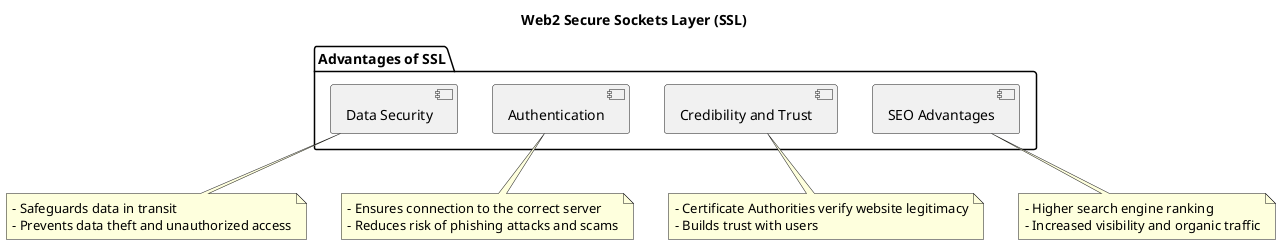 @startuml x

title Web2 Secure Sockets Layer (SSL)

package "Advantages of SSL" {
  [Data Security]
  [Authentication]
  [Credibility and Trust]
  [SEO Advantages]
}

note bottom of [Data Security]
  - Safeguards data in transit
  - Prevents data theft and unauthorized access
end note

note bottom of [Authentication]
  - Ensures connection to the correct server
  - Reduces risk of phishing attacks and scams
end note

note bottom of [Credibility and Trust]
  - Certificate Authorities verify website legitimacy
  - Builds trust with users
end note

note bottom of [SEO Advantages]
  - Higher search engine ranking
  - Increased visibility and organic traffic
end note

@enduml
